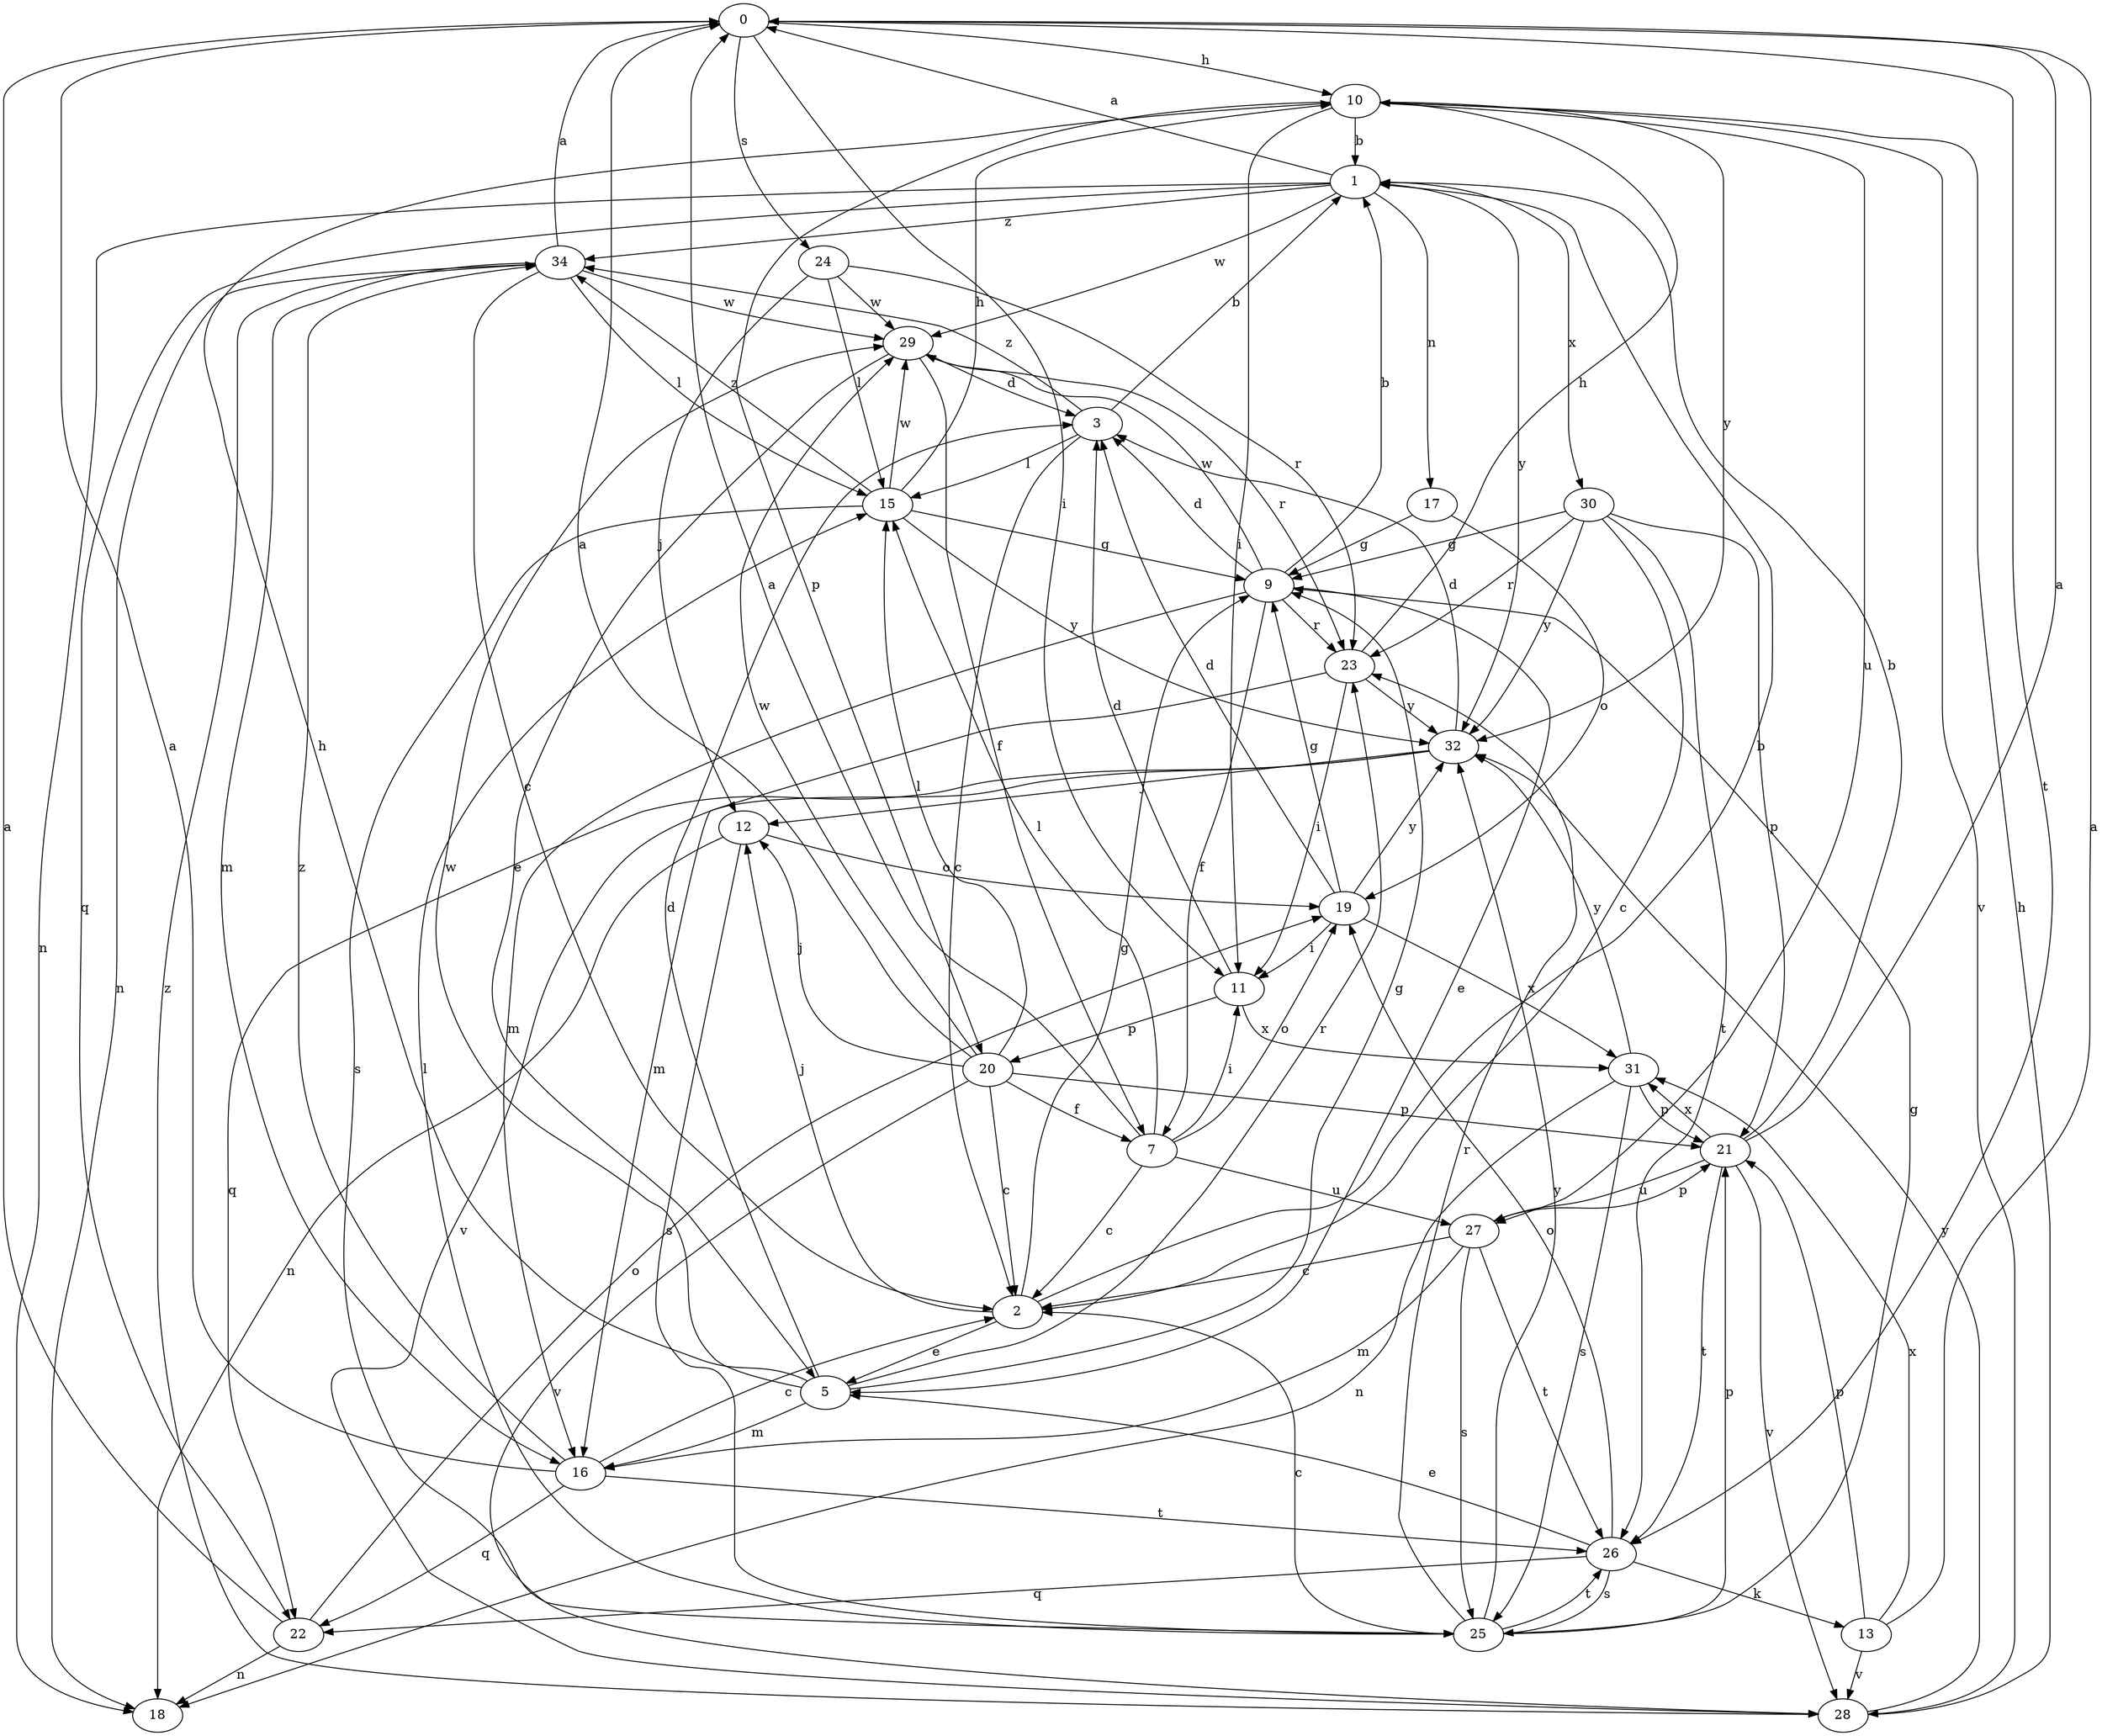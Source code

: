 strict digraph  {
0;
1;
2;
3;
5;
7;
9;
10;
11;
12;
13;
15;
16;
17;
18;
19;
20;
21;
22;
23;
24;
25;
26;
27;
28;
29;
30;
31;
32;
34;
0 -> 10  [label=h];
0 -> 11  [label=i];
0 -> 24  [label=s];
0 -> 26  [label=t];
1 -> 0  [label=a];
1 -> 17  [label=n];
1 -> 18  [label=n];
1 -> 22  [label=q];
1 -> 29  [label=w];
1 -> 30  [label=x];
1 -> 32  [label=y];
1 -> 34  [label=z];
2 -> 1  [label=b];
2 -> 5  [label=e];
2 -> 9  [label=g];
2 -> 12  [label=j];
3 -> 1  [label=b];
3 -> 2  [label=c];
3 -> 15  [label=l];
3 -> 34  [label=z];
5 -> 3  [label=d];
5 -> 9  [label=g];
5 -> 10  [label=h];
5 -> 16  [label=m];
5 -> 23  [label=r];
5 -> 29  [label=w];
7 -> 0  [label=a];
7 -> 2  [label=c];
7 -> 11  [label=i];
7 -> 15  [label=l];
7 -> 19  [label=o];
7 -> 27  [label=u];
9 -> 1  [label=b];
9 -> 3  [label=d];
9 -> 5  [label=e];
9 -> 7  [label=f];
9 -> 16  [label=m];
9 -> 23  [label=r];
9 -> 29  [label=w];
10 -> 1  [label=b];
10 -> 11  [label=i];
10 -> 20  [label=p];
10 -> 27  [label=u];
10 -> 28  [label=v];
10 -> 32  [label=y];
11 -> 3  [label=d];
11 -> 20  [label=p];
11 -> 31  [label=x];
12 -> 18  [label=n];
12 -> 19  [label=o];
12 -> 25  [label=s];
13 -> 0  [label=a];
13 -> 21  [label=p];
13 -> 28  [label=v];
13 -> 31  [label=x];
15 -> 9  [label=g];
15 -> 10  [label=h];
15 -> 25  [label=s];
15 -> 29  [label=w];
15 -> 32  [label=y];
15 -> 34  [label=z];
16 -> 0  [label=a];
16 -> 2  [label=c];
16 -> 22  [label=q];
16 -> 26  [label=t];
16 -> 34  [label=z];
17 -> 9  [label=g];
17 -> 19  [label=o];
19 -> 3  [label=d];
19 -> 9  [label=g];
19 -> 11  [label=i];
19 -> 31  [label=x];
19 -> 32  [label=y];
20 -> 0  [label=a];
20 -> 2  [label=c];
20 -> 7  [label=f];
20 -> 12  [label=j];
20 -> 15  [label=l];
20 -> 21  [label=p];
20 -> 28  [label=v];
20 -> 29  [label=w];
21 -> 0  [label=a];
21 -> 1  [label=b];
21 -> 26  [label=t];
21 -> 27  [label=u];
21 -> 28  [label=v];
21 -> 31  [label=x];
22 -> 0  [label=a];
22 -> 18  [label=n];
22 -> 19  [label=o];
23 -> 10  [label=h];
23 -> 11  [label=i];
23 -> 16  [label=m];
23 -> 32  [label=y];
24 -> 12  [label=j];
24 -> 15  [label=l];
24 -> 23  [label=r];
24 -> 29  [label=w];
25 -> 2  [label=c];
25 -> 9  [label=g];
25 -> 15  [label=l];
25 -> 21  [label=p];
25 -> 23  [label=r];
25 -> 26  [label=t];
25 -> 32  [label=y];
26 -> 5  [label=e];
26 -> 13  [label=k];
26 -> 19  [label=o];
26 -> 22  [label=q];
26 -> 25  [label=s];
27 -> 2  [label=c];
27 -> 16  [label=m];
27 -> 21  [label=p];
27 -> 25  [label=s];
27 -> 26  [label=t];
28 -> 10  [label=h];
28 -> 32  [label=y];
28 -> 34  [label=z];
29 -> 3  [label=d];
29 -> 5  [label=e];
29 -> 7  [label=f];
29 -> 23  [label=r];
30 -> 2  [label=c];
30 -> 9  [label=g];
30 -> 21  [label=p];
30 -> 23  [label=r];
30 -> 26  [label=t];
30 -> 32  [label=y];
31 -> 18  [label=n];
31 -> 21  [label=p];
31 -> 25  [label=s];
31 -> 32  [label=y];
32 -> 3  [label=d];
32 -> 12  [label=j];
32 -> 22  [label=q];
32 -> 28  [label=v];
34 -> 0  [label=a];
34 -> 2  [label=c];
34 -> 15  [label=l];
34 -> 16  [label=m];
34 -> 18  [label=n];
34 -> 29  [label=w];
}
